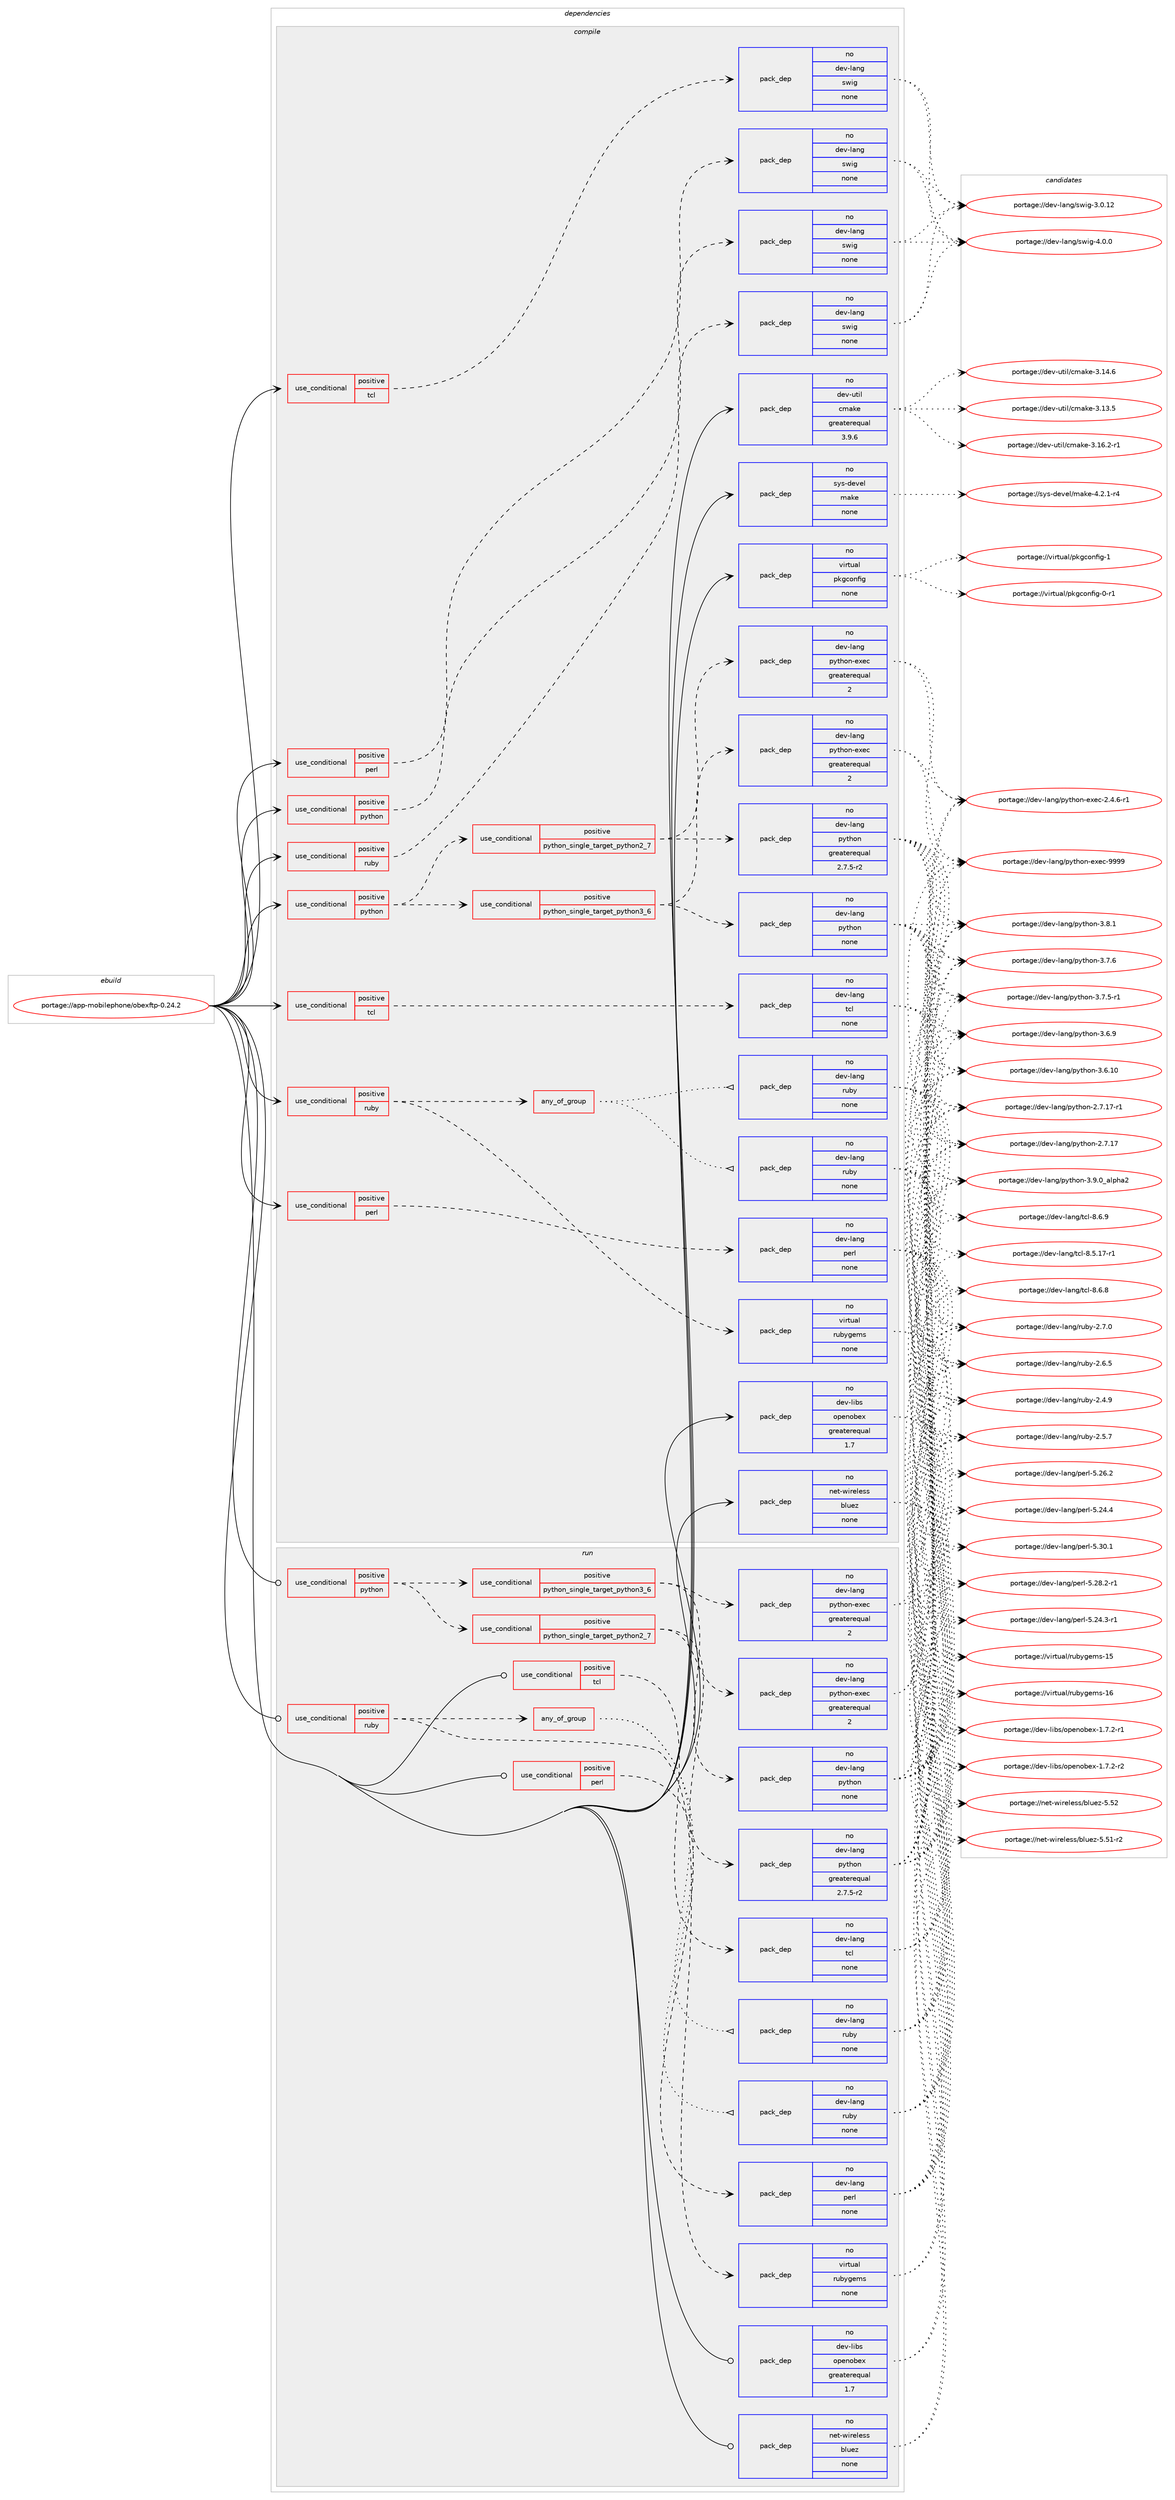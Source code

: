 digraph prolog {

# *************
# Graph options
# *************

newrank=true;
concentrate=true;
compound=true;
graph [rankdir=LR,fontname=Helvetica,fontsize=10,ranksep=1.5];#, ranksep=2.5, nodesep=0.2];
edge  [arrowhead=vee];
node  [fontname=Helvetica,fontsize=10];

# **********
# The ebuild
# **********

subgraph cluster_leftcol {
color=gray;
label=<<i>ebuild</i>>;
id [label="portage://app-mobilephone/obexftp-0.24.2", color=red, width=4, href="../app-mobilephone/obexftp-0.24.2.svg"];
}

# ****************
# The dependencies
# ****************

subgraph cluster_midcol {
color=gray;
label=<<i>dependencies</i>>;
subgraph cluster_compile {
fillcolor="#eeeeee";
style=filled;
label=<<i>compile</i>>;
subgraph cond142379 {
dependency608177 [label=<<TABLE BORDER="0" CELLBORDER="1" CELLSPACING="0" CELLPADDING="4"><TR><TD ROWSPAN="3" CELLPADDING="10">use_conditional</TD></TR><TR><TD>positive</TD></TR><TR><TD>perl</TD></TR></TABLE>>, shape=none, color=red];
subgraph pack457666 {
dependency608178 [label=<<TABLE BORDER="0" CELLBORDER="1" CELLSPACING="0" CELLPADDING="4" WIDTH="220"><TR><TD ROWSPAN="6" CELLPADDING="30">pack_dep</TD></TR><TR><TD WIDTH="110">no</TD></TR><TR><TD>dev-lang</TD></TR><TR><TD>perl</TD></TR><TR><TD>none</TD></TR><TR><TD></TD></TR></TABLE>>, shape=none, color=blue];
}
dependency608177:e -> dependency608178:w [weight=20,style="dashed",arrowhead="vee"];
}
id:e -> dependency608177:w [weight=20,style="solid",arrowhead="vee"];
subgraph cond142380 {
dependency608179 [label=<<TABLE BORDER="0" CELLBORDER="1" CELLSPACING="0" CELLPADDING="4"><TR><TD ROWSPAN="3" CELLPADDING="10">use_conditional</TD></TR><TR><TD>positive</TD></TR><TR><TD>perl</TD></TR></TABLE>>, shape=none, color=red];
subgraph pack457667 {
dependency608180 [label=<<TABLE BORDER="0" CELLBORDER="1" CELLSPACING="0" CELLPADDING="4" WIDTH="220"><TR><TD ROWSPAN="6" CELLPADDING="30">pack_dep</TD></TR><TR><TD WIDTH="110">no</TD></TR><TR><TD>dev-lang</TD></TR><TR><TD>swig</TD></TR><TR><TD>none</TD></TR><TR><TD></TD></TR></TABLE>>, shape=none, color=blue];
}
dependency608179:e -> dependency608180:w [weight=20,style="dashed",arrowhead="vee"];
}
id:e -> dependency608179:w [weight=20,style="solid",arrowhead="vee"];
subgraph cond142381 {
dependency608181 [label=<<TABLE BORDER="0" CELLBORDER="1" CELLSPACING="0" CELLPADDING="4"><TR><TD ROWSPAN="3" CELLPADDING="10">use_conditional</TD></TR><TR><TD>positive</TD></TR><TR><TD>python</TD></TR></TABLE>>, shape=none, color=red];
subgraph cond142382 {
dependency608182 [label=<<TABLE BORDER="0" CELLBORDER="1" CELLSPACING="0" CELLPADDING="4"><TR><TD ROWSPAN="3" CELLPADDING="10">use_conditional</TD></TR><TR><TD>positive</TD></TR><TR><TD>python_single_target_python2_7</TD></TR></TABLE>>, shape=none, color=red];
subgraph pack457668 {
dependency608183 [label=<<TABLE BORDER="0" CELLBORDER="1" CELLSPACING="0" CELLPADDING="4" WIDTH="220"><TR><TD ROWSPAN="6" CELLPADDING="30">pack_dep</TD></TR><TR><TD WIDTH="110">no</TD></TR><TR><TD>dev-lang</TD></TR><TR><TD>python</TD></TR><TR><TD>greaterequal</TD></TR><TR><TD>2.7.5-r2</TD></TR></TABLE>>, shape=none, color=blue];
}
dependency608182:e -> dependency608183:w [weight=20,style="dashed",arrowhead="vee"];
subgraph pack457669 {
dependency608184 [label=<<TABLE BORDER="0" CELLBORDER="1" CELLSPACING="0" CELLPADDING="4" WIDTH="220"><TR><TD ROWSPAN="6" CELLPADDING="30">pack_dep</TD></TR><TR><TD WIDTH="110">no</TD></TR><TR><TD>dev-lang</TD></TR><TR><TD>python-exec</TD></TR><TR><TD>greaterequal</TD></TR><TR><TD>2</TD></TR></TABLE>>, shape=none, color=blue];
}
dependency608182:e -> dependency608184:w [weight=20,style="dashed",arrowhead="vee"];
}
dependency608181:e -> dependency608182:w [weight=20,style="dashed",arrowhead="vee"];
subgraph cond142383 {
dependency608185 [label=<<TABLE BORDER="0" CELLBORDER="1" CELLSPACING="0" CELLPADDING="4"><TR><TD ROWSPAN="3" CELLPADDING="10">use_conditional</TD></TR><TR><TD>positive</TD></TR><TR><TD>python_single_target_python3_6</TD></TR></TABLE>>, shape=none, color=red];
subgraph pack457670 {
dependency608186 [label=<<TABLE BORDER="0" CELLBORDER="1" CELLSPACING="0" CELLPADDING="4" WIDTH="220"><TR><TD ROWSPAN="6" CELLPADDING="30">pack_dep</TD></TR><TR><TD WIDTH="110">no</TD></TR><TR><TD>dev-lang</TD></TR><TR><TD>python</TD></TR><TR><TD>none</TD></TR><TR><TD></TD></TR></TABLE>>, shape=none, color=blue];
}
dependency608185:e -> dependency608186:w [weight=20,style="dashed",arrowhead="vee"];
subgraph pack457671 {
dependency608187 [label=<<TABLE BORDER="0" CELLBORDER="1" CELLSPACING="0" CELLPADDING="4" WIDTH="220"><TR><TD ROWSPAN="6" CELLPADDING="30">pack_dep</TD></TR><TR><TD WIDTH="110">no</TD></TR><TR><TD>dev-lang</TD></TR><TR><TD>python-exec</TD></TR><TR><TD>greaterequal</TD></TR><TR><TD>2</TD></TR></TABLE>>, shape=none, color=blue];
}
dependency608185:e -> dependency608187:w [weight=20,style="dashed",arrowhead="vee"];
}
dependency608181:e -> dependency608185:w [weight=20,style="dashed",arrowhead="vee"];
}
id:e -> dependency608181:w [weight=20,style="solid",arrowhead="vee"];
subgraph cond142384 {
dependency608188 [label=<<TABLE BORDER="0" CELLBORDER="1" CELLSPACING="0" CELLPADDING="4"><TR><TD ROWSPAN="3" CELLPADDING="10">use_conditional</TD></TR><TR><TD>positive</TD></TR><TR><TD>python</TD></TR></TABLE>>, shape=none, color=red];
subgraph pack457672 {
dependency608189 [label=<<TABLE BORDER="0" CELLBORDER="1" CELLSPACING="0" CELLPADDING="4" WIDTH="220"><TR><TD ROWSPAN="6" CELLPADDING="30">pack_dep</TD></TR><TR><TD WIDTH="110">no</TD></TR><TR><TD>dev-lang</TD></TR><TR><TD>swig</TD></TR><TR><TD>none</TD></TR><TR><TD></TD></TR></TABLE>>, shape=none, color=blue];
}
dependency608188:e -> dependency608189:w [weight=20,style="dashed",arrowhead="vee"];
}
id:e -> dependency608188:w [weight=20,style="solid",arrowhead="vee"];
subgraph cond142385 {
dependency608190 [label=<<TABLE BORDER="0" CELLBORDER="1" CELLSPACING="0" CELLPADDING="4"><TR><TD ROWSPAN="3" CELLPADDING="10">use_conditional</TD></TR><TR><TD>positive</TD></TR><TR><TD>ruby</TD></TR></TABLE>>, shape=none, color=red];
subgraph any7856 {
dependency608191 [label=<<TABLE BORDER="0" CELLBORDER="1" CELLSPACING="0" CELLPADDING="4"><TR><TD CELLPADDING="10">any_of_group</TD></TR></TABLE>>, shape=none, color=red];subgraph pack457673 {
dependency608192 [label=<<TABLE BORDER="0" CELLBORDER="1" CELLSPACING="0" CELLPADDING="4" WIDTH="220"><TR><TD ROWSPAN="6" CELLPADDING="30">pack_dep</TD></TR><TR><TD WIDTH="110">no</TD></TR><TR><TD>dev-lang</TD></TR><TR><TD>ruby</TD></TR><TR><TD>none</TD></TR><TR><TD></TD></TR></TABLE>>, shape=none, color=blue];
}
dependency608191:e -> dependency608192:w [weight=20,style="dotted",arrowhead="oinv"];
subgraph pack457674 {
dependency608193 [label=<<TABLE BORDER="0" CELLBORDER="1" CELLSPACING="0" CELLPADDING="4" WIDTH="220"><TR><TD ROWSPAN="6" CELLPADDING="30">pack_dep</TD></TR><TR><TD WIDTH="110">no</TD></TR><TR><TD>dev-lang</TD></TR><TR><TD>ruby</TD></TR><TR><TD>none</TD></TR><TR><TD></TD></TR></TABLE>>, shape=none, color=blue];
}
dependency608191:e -> dependency608193:w [weight=20,style="dotted",arrowhead="oinv"];
}
dependency608190:e -> dependency608191:w [weight=20,style="dashed",arrowhead="vee"];
subgraph pack457675 {
dependency608194 [label=<<TABLE BORDER="0" CELLBORDER="1" CELLSPACING="0" CELLPADDING="4" WIDTH="220"><TR><TD ROWSPAN="6" CELLPADDING="30">pack_dep</TD></TR><TR><TD WIDTH="110">no</TD></TR><TR><TD>virtual</TD></TR><TR><TD>rubygems</TD></TR><TR><TD>none</TD></TR><TR><TD></TD></TR></TABLE>>, shape=none, color=blue];
}
dependency608190:e -> dependency608194:w [weight=20,style="dashed",arrowhead="vee"];
}
id:e -> dependency608190:w [weight=20,style="solid",arrowhead="vee"];
subgraph cond142386 {
dependency608195 [label=<<TABLE BORDER="0" CELLBORDER="1" CELLSPACING="0" CELLPADDING="4"><TR><TD ROWSPAN="3" CELLPADDING="10">use_conditional</TD></TR><TR><TD>positive</TD></TR><TR><TD>ruby</TD></TR></TABLE>>, shape=none, color=red];
subgraph pack457676 {
dependency608196 [label=<<TABLE BORDER="0" CELLBORDER="1" CELLSPACING="0" CELLPADDING="4" WIDTH="220"><TR><TD ROWSPAN="6" CELLPADDING="30">pack_dep</TD></TR><TR><TD WIDTH="110">no</TD></TR><TR><TD>dev-lang</TD></TR><TR><TD>swig</TD></TR><TR><TD>none</TD></TR><TR><TD></TD></TR></TABLE>>, shape=none, color=blue];
}
dependency608195:e -> dependency608196:w [weight=20,style="dashed",arrowhead="vee"];
}
id:e -> dependency608195:w [weight=20,style="solid",arrowhead="vee"];
subgraph cond142387 {
dependency608197 [label=<<TABLE BORDER="0" CELLBORDER="1" CELLSPACING="0" CELLPADDING="4"><TR><TD ROWSPAN="3" CELLPADDING="10">use_conditional</TD></TR><TR><TD>positive</TD></TR><TR><TD>tcl</TD></TR></TABLE>>, shape=none, color=red];
subgraph pack457677 {
dependency608198 [label=<<TABLE BORDER="0" CELLBORDER="1" CELLSPACING="0" CELLPADDING="4" WIDTH="220"><TR><TD ROWSPAN="6" CELLPADDING="30">pack_dep</TD></TR><TR><TD WIDTH="110">no</TD></TR><TR><TD>dev-lang</TD></TR><TR><TD>swig</TD></TR><TR><TD>none</TD></TR><TR><TD></TD></TR></TABLE>>, shape=none, color=blue];
}
dependency608197:e -> dependency608198:w [weight=20,style="dashed",arrowhead="vee"];
}
id:e -> dependency608197:w [weight=20,style="solid",arrowhead="vee"];
subgraph cond142388 {
dependency608199 [label=<<TABLE BORDER="0" CELLBORDER="1" CELLSPACING="0" CELLPADDING="4"><TR><TD ROWSPAN="3" CELLPADDING="10">use_conditional</TD></TR><TR><TD>positive</TD></TR><TR><TD>tcl</TD></TR></TABLE>>, shape=none, color=red];
subgraph pack457678 {
dependency608200 [label=<<TABLE BORDER="0" CELLBORDER="1" CELLSPACING="0" CELLPADDING="4" WIDTH="220"><TR><TD ROWSPAN="6" CELLPADDING="30">pack_dep</TD></TR><TR><TD WIDTH="110">no</TD></TR><TR><TD>dev-lang</TD></TR><TR><TD>tcl</TD></TR><TR><TD>none</TD></TR><TR><TD></TD></TR></TABLE>>, shape=none, color=blue];
}
dependency608199:e -> dependency608200:w [weight=20,style="dashed",arrowhead="vee"];
}
id:e -> dependency608199:w [weight=20,style="solid",arrowhead="vee"];
subgraph pack457679 {
dependency608201 [label=<<TABLE BORDER="0" CELLBORDER="1" CELLSPACING="0" CELLPADDING="4" WIDTH="220"><TR><TD ROWSPAN="6" CELLPADDING="30">pack_dep</TD></TR><TR><TD WIDTH="110">no</TD></TR><TR><TD>dev-libs</TD></TR><TR><TD>openobex</TD></TR><TR><TD>greaterequal</TD></TR><TR><TD>1.7</TD></TR></TABLE>>, shape=none, color=blue];
}
id:e -> dependency608201:w [weight=20,style="solid",arrowhead="vee"];
subgraph pack457680 {
dependency608202 [label=<<TABLE BORDER="0" CELLBORDER="1" CELLSPACING="0" CELLPADDING="4" WIDTH="220"><TR><TD ROWSPAN="6" CELLPADDING="30">pack_dep</TD></TR><TR><TD WIDTH="110">no</TD></TR><TR><TD>dev-util</TD></TR><TR><TD>cmake</TD></TR><TR><TD>greaterequal</TD></TR><TR><TD>3.9.6</TD></TR></TABLE>>, shape=none, color=blue];
}
id:e -> dependency608202:w [weight=20,style="solid",arrowhead="vee"];
subgraph pack457681 {
dependency608203 [label=<<TABLE BORDER="0" CELLBORDER="1" CELLSPACING="0" CELLPADDING="4" WIDTH="220"><TR><TD ROWSPAN="6" CELLPADDING="30">pack_dep</TD></TR><TR><TD WIDTH="110">no</TD></TR><TR><TD>net-wireless</TD></TR><TR><TD>bluez</TD></TR><TR><TD>none</TD></TR><TR><TD></TD></TR></TABLE>>, shape=none, color=blue];
}
id:e -> dependency608203:w [weight=20,style="solid",arrowhead="vee"];
subgraph pack457682 {
dependency608204 [label=<<TABLE BORDER="0" CELLBORDER="1" CELLSPACING="0" CELLPADDING="4" WIDTH="220"><TR><TD ROWSPAN="6" CELLPADDING="30">pack_dep</TD></TR><TR><TD WIDTH="110">no</TD></TR><TR><TD>sys-devel</TD></TR><TR><TD>make</TD></TR><TR><TD>none</TD></TR><TR><TD></TD></TR></TABLE>>, shape=none, color=blue];
}
id:e -> dependency608204:w [weight=20,style="solid",arrowhead="vee"];
subgraph pack457683 {
dependency608205 [label=<<TABLE BORDER="0" CELLBORDER="1" CELLSPACING="0" CELLPADDING="4" WIDTH="220"><TR><TD ROWSPAN="6" CELLPADDING="30">pack_dep</TD></TR><TR><TD WIDTH="110">no</TD></TR><TR><TD>virtual</TD></TR><TR><TD>pkgconfig</TD></TR><TR><TD>none</TD></TR><TR><TD></TD></TR></TABLE>>, shape=none, color=blue];
}
id:e -> dependency608205:w [weight=20,style="solid",arrowhead="vee"];
}
subgraph cluster_compileandrun {
fillcolor="#eeeeee";
style=filled;
label=<<i>compile and run</i>>;
}
subgraph cluster_run {
fillcolor="#eeeeee";
style=filled;
label=<<i>run</i>>;
subgraph cond142389 {
dependency608206 [label=<<TABLE BORDER="0" CELLBORDER="1" CELLSPACING="0" CELLPADDING="4"><TR><TD ROWSPAN="3" CELLPADDING="10">use_conditional</TD></TR><TR><TD>positive</TD></TR><TR><TD>perl</TD></TR></TABLE>>, shape=none, color=red];
subgraph pack457684 {
dependency608207 [label=<<TABLE BORDER="0" CELLBORDER="1" CELLSPACING="0" CELLPADDING="4" WIDTH="220"><TR><TD ROWSPAN="6" CELLPADDING="30">pack_dep</TD></TR><TR><TD WIDTH="110">no</TD></TR><TR><TD>dev-lang</TD></TR><TR><TD>perl</TD></TR><TR><TD>none</TD></TR><TR><TD></TD></TR></TABLE>>, shape=none, color=blue];
}
dependency608206:e -> dependency608207:w [weight=20,style="dashed",arrowhead="vee"];
}
id:e -> dependency608206:w [weight=20,style="solid",arrowhead="odot"];
subgraph cond142390 {
dependency608208 [label=<<TABLE BORDER="0" CELLBORDER="1" CELLSPACING="0" CELLPADDING="4"><TR><TD ROWSPAN="3" CELLPADDING="10">use_conditional</TD></TR><TR><TD>positive</TD></TR><TR><TD>python</TD></TR></TABLE>>, shape=none, color=red];
subgraph cond142391 {
dependency608209 [label=<<TABLE BORDER="0" CELLBORDER="1" CELLSPACING="0" CELLPADDING="4"><TR><TD ROWSPAN="3" CELLPADDING="10">use_conditional</TD></TR><TR><TD>positive</TD></TR><TR><TD>python_single_target_python2_7</TD></TR></TABLE>>, shape=none, color=red];
subgraph pack457685 {
dependency608210 [label=<<TABLE BORDER="0" CELLBORDER="1" CELLSPACING="0" CELLPADDING="4" WIDTH="220"><TR><TD ROWSPAN="6" CELLPADDING="30">pack_dep</TD></TR><TR><TD WIDTH="110">no</TD></TR><TR><TD>dev-lang</TD></TR><TR><TD>python</TD></TR><TR><TD>greaterequal</TD></TR><TR><TD>2.7.5-r2</TD></TR></TABLE>>, shape=none, color=blue];
}
dependency608209:e -> dependency608210:w [weight=20,style="dashed",arrowhead="vee"];
subgraph pack457686 {
dependency608211 [label=<<TABLE BORDER="0" CELLBORDER="1" CELLSPACING="0" CELLPADDING="4" WIDTH="220"><TR><TD ROWSPAN="6" CELLPADDING="30">pack_dep</TD></TR><TR><TD WIDTH="110">no</TD></TR><TR><TD>dev-lang</TD></TR><TR><TD>python-exec</TD></TR><TR><TD>greaterequal</TD></TR><TR><TD>2</TD></TR></TABLE>>, shape=none, color=blue];
}
dependency608209:e -> dependency608211:w [weight=20,style="dashed",arrowhead="vee"];
}
dependency608208:e -> dependency608209:w [weight=20,style="dashed",arrowhead="vee"];
subgraph cond142392 {
dependency608212 [label=<<TABLE BORDER="0" CELLBORDER="1" CELLSPACING="0" CELLPADDING="4"><TR><TD ROWSPAN="3" CELLPADDING="10">use_conditional</TD></TR><TR><TD>positive</TD></TR><TR><TD>python_single_target_python3_6</TD></TR></TABLE>>, shape=none, color=red];
subgraph pack457687 {
dependency608213 [label=<<TABLE BORDER="0" CELLBORDER="1" CELLSPACING="0" CELLPADDING="4" WIDTH="220"><TR><TD ROWSPAN="6" CELLPADDING="30">pack_dep</TD></TR><TR><TD WIDTH="110">no</TD></TR><TR><TD>dev-lang</TD></TR><TR><TD>python</TD></TR><TR><TD>none</TD></TR><TR><TD></TD></TR></TABLE>>, shape=none, color=blue];
}
dependency608212:e -> dependency608213:w [weight=20,style="dashed",arrowhead="vee"];
subgraph pack457688 {
dependency608214 [label=<<TABLE BORDER="0" CELLBORDER="1" CELLSPACING="0" CELLPADDING="4" WIDTH="220"><TR><TD ROWSPAN="6" CELLPADDING="30">pack_dep</TD></TR><TR><TD WIDTH="110">no</TD></TR><TR><TD>dev-lang</TD></TR><TR><TD>python-exec</TD></TR><TR><TD>greaterequal</TD></TR><TR><TD>2</TD></TR></TABLE>>, shape=none, color=blue];
}
dependency608212:e -> dependency608214:w [weight=20,style="dashed",arrowhead="vee"];
}
dependency608208:e -> dependency608212:w [weight=20,style="dashed",arrowhead="vee"];
}
id:e -> dependency608208:w [weight=20,style="solid",arrowhead="odot"];
subgraph cond142393 {
dependency608215 [label=<<TABLE BORDER="0" CELLBORDER="1" CELLSPACING="0" CELLPADDING="4"><TR><TD ROWSPAN="3" CELLPADDING="10">use_conditional</TD></TR><TR><TD>positive</TD></TR><TR><TD>ruby</TD></TR></TABLE>>, shape=none, color=red];
subgraph any7857 {
dependency608216 [label=<<TABLE BORDER="0" CELLBORDER="1" CELLSPACING="0" CELLPADDING="4"><TR><TD CELLPADDING="10">any_of_group</TD></TR></TABLE>>, shape=none, color=red];subgraph pack457689 {
dependency608217 [label=<<TABLE BORDER="0" CELLBORDER="1" CELLSPACING="0" CELLPADDING="4" WIDTH="220"><TR><TD ROWSPAN="6" CELLPADDING="30">pack_dep</TD></TR><TR><TD WIDTH="110">no</TD></TR><TR><TD>dev-lang</TD></TR><TR><TD>ruby</TD></TR><TR><TD>none</TD></TR><TR><TD></TD></TR></TABLE>>, shape=none, color=blue];
}
dependency608216:e -> dependency608217:w [weight=20,style="dotted",arrowhead="oinv"];
subgraph pack457690 {
dependency608218 [label=<<TABLE BORDER="0" CELLBORDER="1" CELLSPACING="0" CELLPADDING="4" WIDTH="220"><TR><TD ROWSPAN="6" CELLPADDING="30">pack_dep</TD></TR><TR><TD WIDTH="110">no</TD></TR><TR><TD>dev-lang</TD></TR><TR><TD>ruby</TD></TR><TR><TD>none</TD></TR><TR><TD></TD></TR></TABLE>>, shape=none, color=blue];
}
dependency608216:e -> dependency608218:w [weight=20,style="dotted",arrowhead="oinv"];
}
dependency608215:e -> dependency608216:w [weight=20,style="dashed",arrowhead="vee"];
subgraph pack457691 {
dependency608219 [label=<<TABLE BORDER="0" CELLBORDER="1" CELLSPACING="0" CELLPADDING="4" WIDTH="220"><TR><TD ROWSPAN="6" CELLPADDING="30">pack_dep</TD></TR><TR><TD WIDTH="110">no</TD></TR><TR><TD>virtual</TD></TR><TR><TD>rubygems</TD></TR><TR><TD>none</TD></TR><TR><TD></TD></TR></TABLE>>, shape=none, color=blue];
}
dependency608215:e -> dependency608219:w [weight=20,style="dashed",arrowhead="vee"];
}
id:e -> dependency608215:w [weight=20,style="solid",arrowhead="odot"];
subgraph cond142394 {
dependency608220 [label=<<TABLE BORDER="0" CELLBORDER="1" CELLSPACING="0" CELLPADDING="4"><TR><TD ROWSPAN="3" CELLPADDING="10">use_conditional</TD></TR><TR><TD>positive</TD></TR><TR><TD>tcl</TD></TR></TABLE>>, shape=none, color=red];
subgraph pack457692 {
dependency608221 [label=<<TABLE BORDER="0" CELLBORDER="1" CELLSPACING="0" CELLPADDING="4" WIDTH="220"><TR><TD ROWSPAN="6" CELLPADDING="30">pack_dep</TD></TR><TR><TD WIDTH="110">no</TD></TR><TR><TD>dev-lang</TD></TR><TR><TD>tcl</TD></TR><TR><TD>none</TD></TR><TR><TD></TD></TR></TABLE>>, shape=none, color=blue];
}
dependency608220:e -> dependency608221:w [weight=20,style="dashed",arrowhead="vee"];
}
id:e -> dependency608220:w [weight=20,style="solid",arrowhead="odot"];
subgraph pack457693 {
dependency608222 [label=<<TABLE BORDER="0" CELLBORDER="1" CELLSPACING="0" CELLPADDING="4" WIDTH="220"><TR><TD ROWSPAN="6" CELLPADDING="30">pack_dep</TD></TR><TR><TD WIDTH="110">no</TD></TR><TR><TD>dev-libs</TD></TR><TR><TD>openobex</TD></TR><TR><TD>greaterequal</TD></TR><TR><TD>1.7</TD></TR></TABLE>>, shape=none, color=blue];
}
id:e -> dependency608222:w [weight=20,style="solid",arrowhead="odot"];
subgraph pack457694 {
dependency608223 [label=<<TABLE BORDER="0" CELLBORDER="1" CELLSPACING="0" CELLPADDING="4" WIDTH="220"><TR><TD ROWSPAN="6" CELLPADDING="30">pack_dep</TD></TR><TR><TD WIDTH="110">no</TD></TR><TR><TD>net-wireless</TD></TR><TR><TD>bluez</TD></TR><TR><TD>none</TD></TR><TR><TD></TD></TR></TABLE>>, shape=none, color=blue];
}
id:e -> dependency608223:w [weight=20,style="solid",arrowhead="odot"];
}
}

# **************
# The candidates
# **************

subgraph cluster_choices {
rank=same;
color=gray;
label=<<i>candidates</i>>;

subgraph choice457666 {
color=black;
nodesep=1;
choice10010111845108971101034711210111410845534651484649 [label="portage://dev-lang/perl-5.30.1", color=red, width=4,href="../dev-lang/perl-5.30.1.svg"];
choice100101118451089711010347112101114108455346505646504511449 [label="portage://dev-lang/perl-5.28.2-r1", color=red, width=4,href="../dev-lang/perl-5.28.2-r1.svg"];
choice10010111845108971101034711210111410845534650544650 [label="portage://dev-lang/perl-5.26.2", color=red, width=4,href="../dev-lang/perl-5.26.2.svg"];
choice10010111845108971101034711210111410845534650524652 [label="portage://dev-lang/perl-5.24.4", color=red, width=4,href="../dev-lang/perl-5.24.4.svg"];
choice100101118451089711010347112101114108455346505246514511449 [label="portage://dev-lang/perl-5.24.3-r1", color=red, width=4,href="../dev-lang/perl-5.24.3-r1.svg"];
dependency608178:e -> choice10010111845108971101034711210111410845534651484649:w [style=dotted,weight="100"];
dependency608178:e -> choice100101118451089711010347112101114108455346505646504511449:w [style=dotted,weight="100"];
dependency608178:e -> choice10010111845108971101034711210111410845534650544650:w [style=dotted,weight="100"];
dependency608178:e -> choice10010111845108971101034711210111410845534650524652:w [style=dotted,weight="100"];
dependency608178:e -> choice100101118451089711010347112101114108455346505246514511449:w [style=dotted,weight="100"];
}
subgraph choice457667 {
color=black;
nodesep=1;
choice100101118451089711010347115119105103455246484648 [label="portage://dev-lang/swig-4.0.0", color=red, width=4,href="../dev-lang/swig-4.0.0.svg"];
choice10010111845108971101034711511910510345514648464950 [label="portage://dev-lang/swig-3.0.12", color=red, width=4,href="../dev-lang/swig-3.0.12.svg"];
dependency608180:e -> choice100101118451089711010347115119105103455246484648:w [style=dotted,weight="100"];
dependency608180:e -> choice10010111845108971101034711511910510345514648464950:w [style=dotted,weight="100"];
}
subgraph choice457668 {
color=black;
nodesep=1;
choice10010111845108971101034711212111610411111045514657464895971081121049750 [label="portage://dev-lang/python-3.9.0_alpha2", color=red, width=4,href="../dev-lang/python-3.9.0_alpha2.svg"];
choice100101118451089711010347112121116104111110455146564649 [label="portage://dev-lang/python-3.8.1", color=red, width=4,href="../dev-lang/python-3.8.1.svg"];
choice100101118451089711010347112121116104111110455146554654 [label="portage://dev-lang/python-3.7.6", color=red, width=4,href="../dev-lang/python-3.7.6.svg"];
choice1001011184510897110103471121211161041111104551465546534511449 [label="portage://dev-lang/python-3.7.5-r1", color=red, width=4,href="../dev-lang/python-3.7.5-r1.svg"];
choice100101118451089711010347112121116104111110455146544657 [label="portage://dev-lang/python-3.6.9", color=red, width=4,href="../dev-lang/python-3.6.9.svg"];
choice10010111845108971101034711212111610411111045514654464948 [label="portage://dev-lang/python-3.6.10", color=red, width=4,href="../dev-lang/python-3.6.10.svg"];
choice100101118451089711010347112121116104111110455046554649554511449 [label="portage://dev-lang/python-2.7.17-r1", color=red, width=4,href="../dev-lang/python-2.7.17-r1.svg"];
choice10010111845108971101034711212111610411111045504655464955 [label="portage://dev-lang/python-2.7.17", color=red, width=4,href="../dev-lang/python-2.7.17.svg"];
dependency608183:e -> choice10010111845108971101034711212111610411111045514657464895971081121049750:w [style=dotted,weight="100"];
dependency608183:e -> choice100101118451089711010347112121116104111110455146564649:w [style=dotted,weight="100"];
dependency608183:e -> choice100101118451089711010347112121116104111110455146554654:w [style=dotted,weight="100"];
dependency608183:e -> choice1001011184510897110103471121211161041111104551465546534511449:w [style=dotted,weight="100"];
dependency608183:e -> choice100101118451089711010347112121116104111110455146544657:w [style=dotted,weight="100"];
dependency608183:e -> choice10010111845108971101034711212111610411111045514654464948:w [style=dotted,weight="100"];
dependency608183:e -> choice100101118451089711010347112121116104111110455046554649554511449:w [style=dotted,weight="100"];
dependency608183:e -> choice10010111845108971101034711212111610411111045504655464955:w [style=dotted,weight="100"];
}
subgraph choice457669 {
color=black;
nodesep=1;
choice10010111845108971101034711212111610411111045101120101994557575757 [label="portage://dev-lang/python-exec-9999", color=red, width=4,href="../dev-lang/python-exec-9999.svg"];
choice10010111845108971101034711212111610411111045101120101994550465246544511449 [label="portage://dev-lang/python-exec-2.4.6-r1", color=red, width=4,href="../dev-lang/python-exec-2.4.6-r1.svg"];
dependency608184:e -> choice10010111845108971101034711212111610411111045101120101994557575757:w [style=dotted,weight="100"];
dependency608184:e -> choice10010111845108971101034711212111610411111045101120101994550465246544511449:w [style=dotted,weight="100"];
}
subgraph choice457670 {
color=black;
nodesep=1;
choice10010111845108971101034711212111610411111045514657464895971081121049750 [label="portage://dev-lang/python-3.9.0_alpha2", color=red, width=4,href="../dev-lang/python-3.9.0_alpha2.svg"];
choice100101118451089711010347112121116104111110455146564649 [label="portage://dev-lang/python-3.8.1", color=red, width=4,href="../dev-lang/python-3.8.1.svg"];
choice100101118451089711010347112121116104111110455146554654 [label="portage://dev-lang/python-3.7.6", color=red, width=4,href="../dev-lang/python-3.7.6.svg"];
choice1001011184510897110103471121211161041111104551465546534511449 [label="portage://dev-lang/python-3.7.5-r1", color=red, width=4,href="../dev-lang/python-3.7.5-r1.svg"];
choice100101118451089711010347112121116104111110455146544657 [label="portage://dev-lang/python-3.6.9", color=red, width=4,href="../dev-lang/python-3.6.9.svg"];
choice10010111845108971101034711212111610411111045514654464948 [label="portage://dev-lang/python-3.6.10", color=red, width=4,href="../dev-lang/python-3.6.10.svg"];
choice100101118451089711010347112121116104111110455046554649554511449 [label="portage://dev-lang/python-2.7.17-r1", color=red, width=4,href="../dev-lang/python-2.7.17-r1.svg"];
choice10010111845108971101034711212111610411111045504655464955 [label="portage://dev-lang/python-2.7.17", color=red, width=4,href="../dev-lang/python-2.7.17.svg"];
dependency608186:e -> choice10010111845108971101034711212111610411111045514657464895971081121049750:w [style=dotted,weight="100"];
dependency608186:e -> choice100101118451089711010347112121116104111110455146564649:w [style=dotted,weight="100"];
dependency608186:e -> choice100101118451089711010347112121116104111110455146554654:w [style=dotted,weight="100"];
dependency608186:e -> choice1001011184510897110103471121211161041111104551465546534511449:w [style=dotted,weight="100"];
dependency608186:e -> choice100101118451089711010347112121116104111110455146544657:w [style=dotted,weight="100"];
dependency608186:e -> choice10010111845108971101034711212111610411111045514654464948:w [style=dotted,weight="100"];
dependency608186:e -> choice100101118451089711010347112121116104111110455046554649554511449:w [style=dotted,weight="100"];
dependency608186:e -> choice10010111845108971101034711212111610411111045504655464955:w [style=dotted,weight="100"];
}
subgraph choice457671 {
color=black;
nodesep=1;
choice10010111845108971101034711212111610411111045101120101994557575757 [label="portage://dev-lang/python-exec-9999", color=red, width=4,href="../dev-lang/python-exec-9999.svg"];
choice10010111845108971101034711212111610411111045101120101994550465246544511449 [label="portage://dev-lang/python-exec-2.4.6-r1", color=red, width=4,href="../dev-lang/python-exec-2.4.6-r1.svg"];
dependency608187:e -> choice10010111845108971101034711212111610411111045101120101994557575757:w [style=dotted,weight="100"];
dependency608187:e -> choice10010111845108971101034711212111610411111045101120101994550465246544511449:w [style=dotted,weight="100"];
}
subgraph choice457672 {
color=black;
nodesep=1;
choice100101118451089711010347115119105103455246484648 [label="portage://dev-lang/swig-4.0.0", color=red, width=4,href="../dev-lang/swig-4.0.0.svg"];
choice10010111845108971101034711511910510345514648464950 [label="portage://dev-lang/swig-3.0.12", color=red, width=4,href="../dev-lang/swig-3.0.12.svg"];
dependency608189:e -> choice100101118451089711010347115119105103455246484648:w [style=dotted,weight="100"];
dependency608189:e -> choice10010111845108971101034711511910510345514648464950:w [style=dotted,weight="100"];
}
subgraph choice457673 {
color=black;
nodesep=1;
choice10010111845108971101034711411798121455046554648 [label="portage://dev-lang/ruby-2.7.0", color=red, width=4,href="../dev-lang/ruby-2.7.0.svg"];
choice10010111845108971101034711411798121455046544653 [label="portage://dev-lang/ruby-2.6.5", color=red, width=4,href="../dev-lang/ruby-2.6.5.svg"];
choice10010111845108971101034711411798121455046534655 [label="portage://dev-lang/ruby-2.5.7", color=red, width=4,href="../dev-lang/ruby-2.5.7.svg"];
choice10010111845108971101034711411798121455046524657 [label="portage://dev-lang/ruby-2.4.9", color=red, width=4,href="../dev-lang/ruby-2.4.9.svg"];
dependency608192:e -> choice10010111845108971101034711411798121455046554648:w [style=dotted,weight="100"];
dependency608192:e -> choice10010111845108971101034711411798121455046544653:w [style=dotted,weight="100"];
dependency608192:e -> choice10010111845108971101034711411798121455046534655:w [style=dotted,weight="100"];
dependency608192:e -> choice10010111845108971101034711411798121455046524657:w [style=dotted,weight="100"];
}
subgraph choice457674 {
color=black;
nodesep=1;
choice10010111845108971101034711411798121455046554648 [label="portage://dev-lang/ruby-2.7.0", color=red, width=4,href="../dev-lang/ruby-2.7.0.svg"];
choice10010111845108971101034711411798121455046544653 [label="portage://dev-lang/ruby-2.6.5", color=red, width=4,href="../dev-lang/ruby-2.6.5.svg"];
choice10010111845108971101034711411798121455046534655 [label="portage://dev-lang/ruby-2.5.7", color=red, width=4,href="../dev-lang/ruby-2.5.7.svg"];
choice10010111845108971101034711411798121455046524657 [label="portage://dev-lang/ruby-2.4.9", color=red, width=4,href="../dev-lang/ruby-2.4.9.svg"];
dependency608193:e -> choice10010111845108971101034711411798121455046554648:w [style=dotted,weight="100"];
dependency608193:e -> choice10010111845108971101034711411798121455046544653:w [style=dotted,weight="100"];
dependency608193:e -> choice10010111845108971101034711411798121455046534655:w [style=dotted,weight="100"];
dependency608193:e -> choice10010111845108971101034711411798121455046524657:w [style=dotted,weight="100"];
}
subgraph choice457675 {
color=black;
nodesep=1;
choice118105114116117971084711411798121103101109115454954 [label="portage://virtual/rubygems-16", color=red, width=4,href="../virtual/rubygems-16.svg"];
choice118105114116117971084711411798121103101109115454953 [label="portage://virtual/rubygems-15", color=red, width=4,href="../virtual/rubygems-15.svg"];
dependency608194:e -> choice118105114116117971084711411798121103101109115454954:w [style=dotted,weight="100"];
dependency608194:e -> choice118105114116117971084711411798121103101109115454953:w [style=dotted,weight="100"];
}
subgraph choice457676 {
color=black;
nodesep=1;
choice100101118451089711010347115119105103455246484648 [label="portage://dev-lang/swig-4.0.0", color=red, width=4,href="../dev-lang/swig-4.0.0.svg"];
choice10010111845108971101034711511910510345514648464950 [label="portage://dev-lang/swig-3.0.12", color=red, width=4,href="../dev-lang/swig-3.0.12.svg"];
dependency608196:e -> choice100101118451089711010347115119105103455246484648:w [style=dotted,weight="100"];
dependency608196:e -> choice10010111845108971101034711511910510345514648464950:w [style=dotted,weight="100"];
}
subgraph choice457677 {
color=black;
nodesep=1;
choice100101118451089711010347115119105103455246484648 [label="portage://dev-lang/swig-4.0.0", color=red, width=4,href="../dev-lang/swig-4.0.0.svg"];
choice10010111845108971101034711511910510345514648464950 [label="portage://dev-lang/swig-3.0.12", color=red, width=4,href="../dev-lang/swig-3.0.12.svg"];
dependency608198:e -> choice100101118451089711010347115119105103455246484648:w [style=dotted,weight="100"];
dependency608198:e -> choice10010111845108971101034711511910510345514648464950:w [style=dotted,weight="100"];
}
subgraph choice457678 {
color=black;
nodesep=1;
choice10010111845108971101034711699108455646544657 [label="portage://dev-lang/tcl-8.6.9", color=red, width=4,href="../dev-lang/tcl-8.6.9.svg"];
choice10010111845108971101034711699108455646544656 [label="portage://dev-lang/tcl-8.6.8", color=red, width=4,href="../dev-lang/tcl-8.6.8.svg"];
choice10010111845108971101034711699108455646534649554511449 [label="portage://dev-lang/tcl-8.5.17-r1", color=red, width=4,href="../dev-lang/tcl-8.5.17-r1.svg"];
dependency608200:e -> choice10010111845108971101034711699108455646544657:w [style=dotted,weight="100"];
dependency608200:e -> choice10010111845108971101034711699108455646544656:w [style=dotted,weight="100"];
dependency608200:e -> choice10010111845108971101034711699108455646534649554511449:w [style=dotted,weight="100"];
}
subgraph choice457679 {
color=black;
nodesep=1;
choice100101118451081059811547111112101110111981011204549465546504511450 [label="portage://dev-libs/openobex-1.7.2-r2", color=red, width=4,href="../dev-libs/openobex-1.7.2-r2.svg"];
choice100101118451081059811547111112101110111981011204549465546504511449 [label="portage://dev-libs/openobex-1.7.2-r1", color=red, width=4,href="../dev-libs/openobex-1.7.2-r1.svg"];
dependency608201:e -> choice100101118451081059811547111112101110111981011204549465546504511450:w [style=dotted,weight="100"];
dependency608201:e -> choice100101118451081059811547111112101110111981011204549465546504511449:w [style=dotted,weight="100"];
}
subgraph choice457680 {
color=black;
nodesep=1;
choice10010111845117116105108479910997107101455146495446504511449 [label="portage://dev-util/cmake-3.16.2-r1", color=red, width=4,href="../dev-util/cmake-3.16.2-r1.svg"];
choice1001011184511711610510847991099710710145514649524654 [label="portage://dev-util/cmake-3.14.6", color=red, width=4,href="../dev-util/cmake-3.14.6.svg"];
choice1001011184511711610510847991099710710145514649514653 [label="portage://dev-util/cmake-3.13.5", color=red, width=4,href="../dev-util/cmake-3.13.5.svg"];
dependency608202:e -> choice10010111845117116105108479910997107101455146495446504511449:w [style=dotted,weight="100"];
dependency608202:e -> choice1001011184511711610510847991099710710145514649524654:w [style=dotted,weight="100"];
dependency608202:e -> choice1001011184511711610510847991099710710145514649514653:w [style=dotted,weight="100"];
}
subgraph choice457681 {
color=black;
nodesep=1;
choice1101011164511910511410110810111511547981081171011224553465350 [label="portage://net-wireless/bluez-5.52", color=red, width=4,href="../net-wireless/bluez-5.52.svg"];
choice11010111645119105114101108101115115479810811710112245534653494511450 [label="portage://net-wireless/bluez-5.51-r2", color=red, width=4,href="../net-wireless/bluez-5.51-r2.svg"];
dependency608203:e -> choice1101011164511910511410110810111511547981081171011224553465350:w [style=dotted,weight="100"];
dependency608203:e -> choice11010111645119105114101108101115115479810811710112245534653494511450:w [style=dotted,weight="100"];
}
subgraph choice457682 {
color=black;
nodesep=1;
choice1151211154510010111810110847109971071014552465046494511452 [label="portage://sys-devel/make-4.2.1-r4", color=red, width=4,href="../sys-devel/make-4.2.1-r4.svg"];
dependency608204:e -> choice1151211154510010111810110847109971071014552465046494511452:w [style=dotted,weight="100"];
}
subgraph choice457683 {
color=black;
nodesep=1;
choice1181051141161179710847112107103991111101021051034549 [label="portage://virtual/pkgconfig-1", color=red, width=4,href="../virtual/pkgconfig-1.svg"];
choice11810511411611797108471121071039911111010210510345484511449 [label="portage://virtual/pkgconfig-0-r1", color=red, width=4,href="../virtual/pkgconfig-0-r1.svg"];
dependency608205:e -> choice1181051141161179710847112107103991111101021051034549:w [style=dotted,weight="100"];
dependency608205:e -> choice11810511411611797108471121071039911111010210510345484511449:w [style=dotted,weight="100"];
}
subgraph choice457684 {
color=black;
nodesep=1;
choice10010111845108971101034711210111410845534651484649 [label="portage://dev-lang/perl-5.30.1", color=red, width=4,href="../dev-lang/perl-5.30.1.svg"];
choice100101118451089711010347112101114108455346505646504511449 [label="portage://dev-lang/perl-5.28.2-r1", color=red, width=4,href="../dev-lang/perl-5.28.2-r1.svg"];
choice10010111845108971101034711210111410845534650544650 [label="portage://dev-lang/perl-5.26.2", color=red, width=4,href="../dev-lang/perl-5.26.2.svg"];
choice10010111845108971101034711210111410845534650524652 [label="portage://dev-lang/perl-5.24.4", color=red, width=4,href="../dev-lang/perl-5.24.4.svg"];
choice100101118451089711010347112101114108455346505246514511449 [label="portage://dev-lang/perl-5.24.3-r1", color=red, width=4,href="../dev-lang/perl-5.24.3-r1.svg"];
dependency608207:e -> choice10010111845108971101034711210111410845534651484649:w [style=dotted,weight="100"];
dependency608207:e -> choice100101118451089711010347112101114108455346505646504511449:w [style=dotted,weight="100"];
dependency608207:e -> choice10010111845108971101034711210111410845534650544650:w [style=dotted,weight="100"];
dependency608207:e -> choice10010111845108971101034711210111410845534650524652:w [style=dotted,weight="100"];
dependency608207:e -> choice100101118451089711010347112101114108455346505246514511449:w [style=dotted,weight="100"];
}
subgraph choice457685 {
color=black;
nodesep=1;
choice10010111845108971101034711212111610411111045514657464895971081121049750 [label="portage://dev-lang/python-3.9.0_alpha2", color=red, width=4,href="../dev-lang/python-3.9.0_alpha2.svg"];
choice100101118451089711010347112121116104111110455146564649 [label="portage://dev-lang/python-3.8.1", color=red, width=4,href="../dev-lang/python-3.8.1.svg"];
choice100101118451089711010347112121116104111110455146554654 [label="portage://dev-lang/python-3.7.6", color=red, width=4,href="../dev-lang/python-3.7.6.svg"];
choice1001011184510897110103471121211161041111104551465546534511449 [label="portage://dev-lang/python-3.7.5-r1", color=red, width=4,href="../dev-lang/python-3.7.5-r1.svg"];
choice100101118451089711010347112121116104111110455146544657 [label="portage://dev-lang/python-3.6.9", color=red, width=4,href="../dev-lang/python-3.6.9.svg"];
choice10010111845108971101034711212111610411111045514654464948 [label="portage://dev-lang/python-3.6.10", color=red, width=4,href="../dev-lang/python-3.6.10.svg"];
choice100101118451089711010347112121116104111110455046554649554511449 [label="portage://dev-lang/python-2.7.17-r1", color=red, width=4,href="../dev-lang/python-2.7.17-r1.svg"];
choice10010111845108971101034711212111610411111045504655464955 [label="portage://dev-lang/python-2.7.17", color=red, width=4,href="../dev-lang/python-2.7.17.svg"];
dependency608210:e -> choice10010111845108971101034711212111610411111045514657464895971081121049750:w [style=dotted,weight="100"];
dependency608210:e -> choice100101118451089711010347112121116104111110455146564649:w [style=dotted,weight="100"];
dependency608210:e -> choice100101118451089711010347112121116104111110455146554654:w [style=dotted,weight="100"];
dependency608210:e -> choice1001011184510897110103471121211161041111104551465546534511449:w [style=dotted,weight="100"];
dependency608210:e -> choice100101118451089711010347112121116104111110455146544657:w [style=dotted,weight="100"];
dependency608210:e -> choice10010111845108971101034711212111610411111045514654464948:w [style=dotted,weight="100"];
dependency608210:e -> choice100101118451089711010347112121116104111110455046554649554511449:w [style=dotted,weight="100"];
dependency608210:e -> choice10010111845108971101034711212111610411111045504655464955:w [style=dotted,weight="100"];
}
subgraph choice457686 {
color=black;
nodesep=1;
choice10010111845108971101034711212111610411111045101120101994557575757 [label="portage://dev-lang/python-exec-9999", color=red, width=4,href="../dev-lang/python-exec-9999.svg"];
choice10010111845108971101034711212111610411111045101120101994550465246544511449 [label="portage://dev-lang/python-exec-2.4.6-r1", color=red, width=4,href="../dev-lang/python-exec-2.4.6-r1.svg"];
dependency608211:e -> choice10010111845108971101034711212111610411111045101120101994557575757:w [style=dotted,weight="100"];
dependency608211:e -> choice10010111845108971101034711212111610411111045101120101994550465246544511449:w [style=dotted,weight="100"];
}
subgraph choice457687 {
color=black;
nodesep=1;
choice10010111845108971101034711212111610411111045514657464895971081121049750 [label="portage://dev-lang/python-3.9.0_alpha2", color=red, width=4,href="../dev-lang/python-3.9.0_alpha2.svg"];
choice100101118451089711010347112121116104111110455146564649 [label="portage://dev-lang/python-3.8.1", color=red, width=4,href="../dev-lang/python-3.8.1.svg"];
choice100101118451089711010347112121116104111110455146554654 [label="portage://dev-lang/python-3.7.6", color=red, width=4,href="../dev-lang/python-3.7.6.svg"];
choice1001011184510897110103471121211161041111104551465546534511449 [label="portage://dev-lang/python-3.7.5-r1", color=red, width=4,href="../dev-lang/python-3.7.5-r1.svg"];
choice100101118451089711010347112121116104111110455146544657 [label="portage://dev-lang/python-3.6.9", color=red, width=4,href="../dev-lang/python-3.6.9.svg"];
choice10010111845108971101034711212111610411111045514654464948 [label="portage://dev-lang/python-3.6.10", color=red, width=4,href="../dev-lang/python-3.6.10.svg"];
choice100101118451089711010347112121116104111110455046554649554511449 [label="portage://dev-lang/python-2.7.17-r1", color=red, width=4,href="../dev-lang/python-2.7.17-r1.svg"];
choice10010111845108971101034711212111610411111045504655464955 [label="portage://dev-lang/python-2.7.17", color=red, width=4,href="../dev-lang/python-2.7.17.svg"];
dependency608213:e -> choice10010111845108971101034711212111610411111045514657464895971081121049750:w [style=dotted,weight="100"];
dependency608213:e -> choice100101118451089711010347112121116104111110455146564649:w [style=dotted,weight="100"];
dependency608213:e -> choice100101118451089711010347112121116104111110455146554654:w [style=dotted,weight="100"];
dependency608213:e -> choice1001011184510897110103471121211161041111104551465546534511449:w [style=dotted,weight="100"];
dependency608213:e -> choice100101118451089711010347112121116104111110455146544657:w [style=dotted,weight="100"];
dependency608213:e -> choice10010111845108971101034711212111610411111045514654464948:w [style=dotted,weight="100"];
dependency608213:e -> choice100101118451089711010347112121116104111110455046554649554511449:w [style=dotted,weight="100"];
dependency608213:e -> choice10010111845108971101034711212111610411111045504655464955:w [style=dotted,weight="100"];
}
subgraph choice457688 {
color=black;
nodesep=1;
choice10010111845108971101034711212111610411111045101120101994557575757 [label="portage://dev-lang/python-exec-9999", color=red, width=4,href="../dev-lang/python-exec-9999.svg"];
choice10010111845108971101034711212111610411111045101120101994550465246544511449 [label="portage://dev-lang/python-exec-2.4.6-r1", color=red, width=4,href="../dev-lang/python-exec-2.4.6-r1.svg"];
dependency608214:e -> choice10010111845108971101034711212111610411111045101120101994557575757:w [style=dotted,weight="100"];
dependency608214:e -> choice10010111845108971101034711212111610411111045101120101994550465246544511449:w [style=dotted,weight="100"];
}
subgraph choice457689 {
color=black;
nodesep=1;
choice10010111845108971101034711411798121455046554648 [label="portage://dev-lang/ruby-2.7.0", color=red, width=4,href="../dev-lang/ruby-2.7.0.svg"];
choice10010111845108971101034711411798121455046544653 [label="portage://dev-lang/ruby-2.6.5", color=red, width=4,href="../dev-lang/ruby-2.6.5.svg"];
choice10010111845108971101034711411798121455046534655 [label="portage://dev-lang/ruby-2.5.7", color=red, width=4,href="../dev-lang/ruby-2.5.7.svg"];
choice10010111845108971101034711411798121455046524657 [label="portage://dev-lang/ruby-2.4.9", color=red, width=4,href="../dev-lang/ruby-2.4.9.svg"];
dependency608217:e -> choice10010111845108971101034711411798121455046554648:w [style=dotted,weight="100"];
dependency608217:e -> choice10010111845108971101034711411798121455046544653:w [style=dotted,weight="100"];
dependency608217:e -> choice10010111845108971101034711411798121455046534655:w [style=dotted,weight="100"];
dependency608217:e -> choice10010111845108971101034711411798121455046524657:w [style=dotted,weight="100"];
}
subgraph choice457690 {
color=black;
nodesep=1;
choice10010111845108971101034711411798121455046554648 [label="portage://dev-lang/ruby-2.7.0", color=red, width=4,href="../dev-lang/ruby-2.7.0.svg"];
choice10010111845108971101034711411798121455046544653 [label="portage://dev-lang/ruby-2.6.5", color=red, width=4,href="../dev-lang/ruby-2.6.5.svg"];
choice10010111845108971101034711411798121455046534655 [label="portage://dev-lang/ruby-2.5.7", color=red, width=4,href="../dev-lang/ruby-2.5.7.svg"];
choice10010111845108971101034711411798121455046524657 [label="portage://dev-lang/ruby-2.4.9", color=red, width=4,href="../dev-lang/ruby-2.4.9.svg"];
dependency608218:e -> choice10010111845108971101034711411798121455046554648:w [style=dotted,weight="100"];
dependency608218:e -> choice10010111845108971101034711411798121455046544653:w [style=dotted,weight="100"];
dependency608218:e -> choice10010111845108971101034711411798121455046534655:w [style=dotted,weight="100"];
dependency608218:e -> choice10010111845108971101034711411798121455046524657:w [style=dotted,weight="100"];
}
subgraph choice457691 {
color=black;
nodesep=1;
choice118105114116117971084711411798121103101109115454954 [label="portage://virtual/rubygems-16", color=red, width=4,href="../virtual/rubygems-16.svg"];
choice118105114116117971084711411798121103101109115454953 [label="portage://virtual/rubygems-15", color=red, width=4,href="../virtual/rubygems-15.svg"];
dependency608219:e -> choice118105114116117971084711411798121103101109115454954:w [style=dotted,weight="100"];
dependency608219:e -> choice118105114116117971084711411798121103101109115454953:w [style=dotted,weight="100"];
}
subgraph choice457692 {
color=black;
nodesep=1;
choice10010111845108971101034711699108455646544657 [label="portage://dev-lang/tcl-8.6.9", color=red, width=4,href="../dev-lang/tcl-8.6.9.svg"];
choice10010111845108971101034711699108455646544656 [label="portage://dev-lang/tcl-8.6.8", color=red, width=4,href="../dev-lang/tcl-8.6.8.svg"];
choice10010111845108971101034711699108455646534649554511449 [label="portage://dev-lang/tcl-8.5.17-r1", color=red, width=4,href="../dev-lang/tcl-8.5.17-r1.svg"];
dependency608221:e -> choice10010111845108971101034711699108455646544657:w [style=dotted,weight="100"];
dependency608221:e -> choice10010111845108971101034711699108455646544656:w [style=dotted,weight="100"];
dependency608221:e -> choice10010111845108971101034711699108455646534649554511449:w [style=dotted,weight="100"];
}
subgraph choice457693 {
color=black;
nodesep=1;
choice100101118451081059811547111112101110111981011204549465546504511450 [label="portage://dev-libs/openobex-1.7.2-r2", color=red, width=4,href="../dev-libs/openobex-1.7.2-r2.svg"];
choice100101118451081059811547111112101110111981011204549465546504511449 [label="portage://dev-libs/openobex-1.7.2-r1", color=red, width=4,href="../dev-libs/openobex-1.7.2-r1.svg"];
dependency608222:e -> choice100101118451081059811547111112101110111981011204549465546504511450:w [style=dotted,weight="100"];
dependency608222:e -> choice100101118451081059811547111112101110111981011204549465546504511449:w [style=dotted,weight="100"];
}
subgraph choice457694 {
color=black;
nodesep=1;
choice1101011164511910511410110810111511547981081171011224553465350 [label="portage://net-wireless/bluez-5.52", color=red, width=4,href="../net-wireless/bluez-5.52.svg"];
choice11010111645119105114101108101115115479810811710112245534653494511450 [label="portage://net-wireless/bluez-5.51-r2", color=red, width=4,href="../net-wireless/bluez-5.51-r2.svg"];
dependency608223:e -> choice1101011164511910511410110810111511547981081171011224553465350:w [style=dotted,weight="100"];
dependency608223:e -> choice11010111645119105114101108101115115479810811710112245534653494511450:w [style=dotted,weight="100"];
}
}

}
